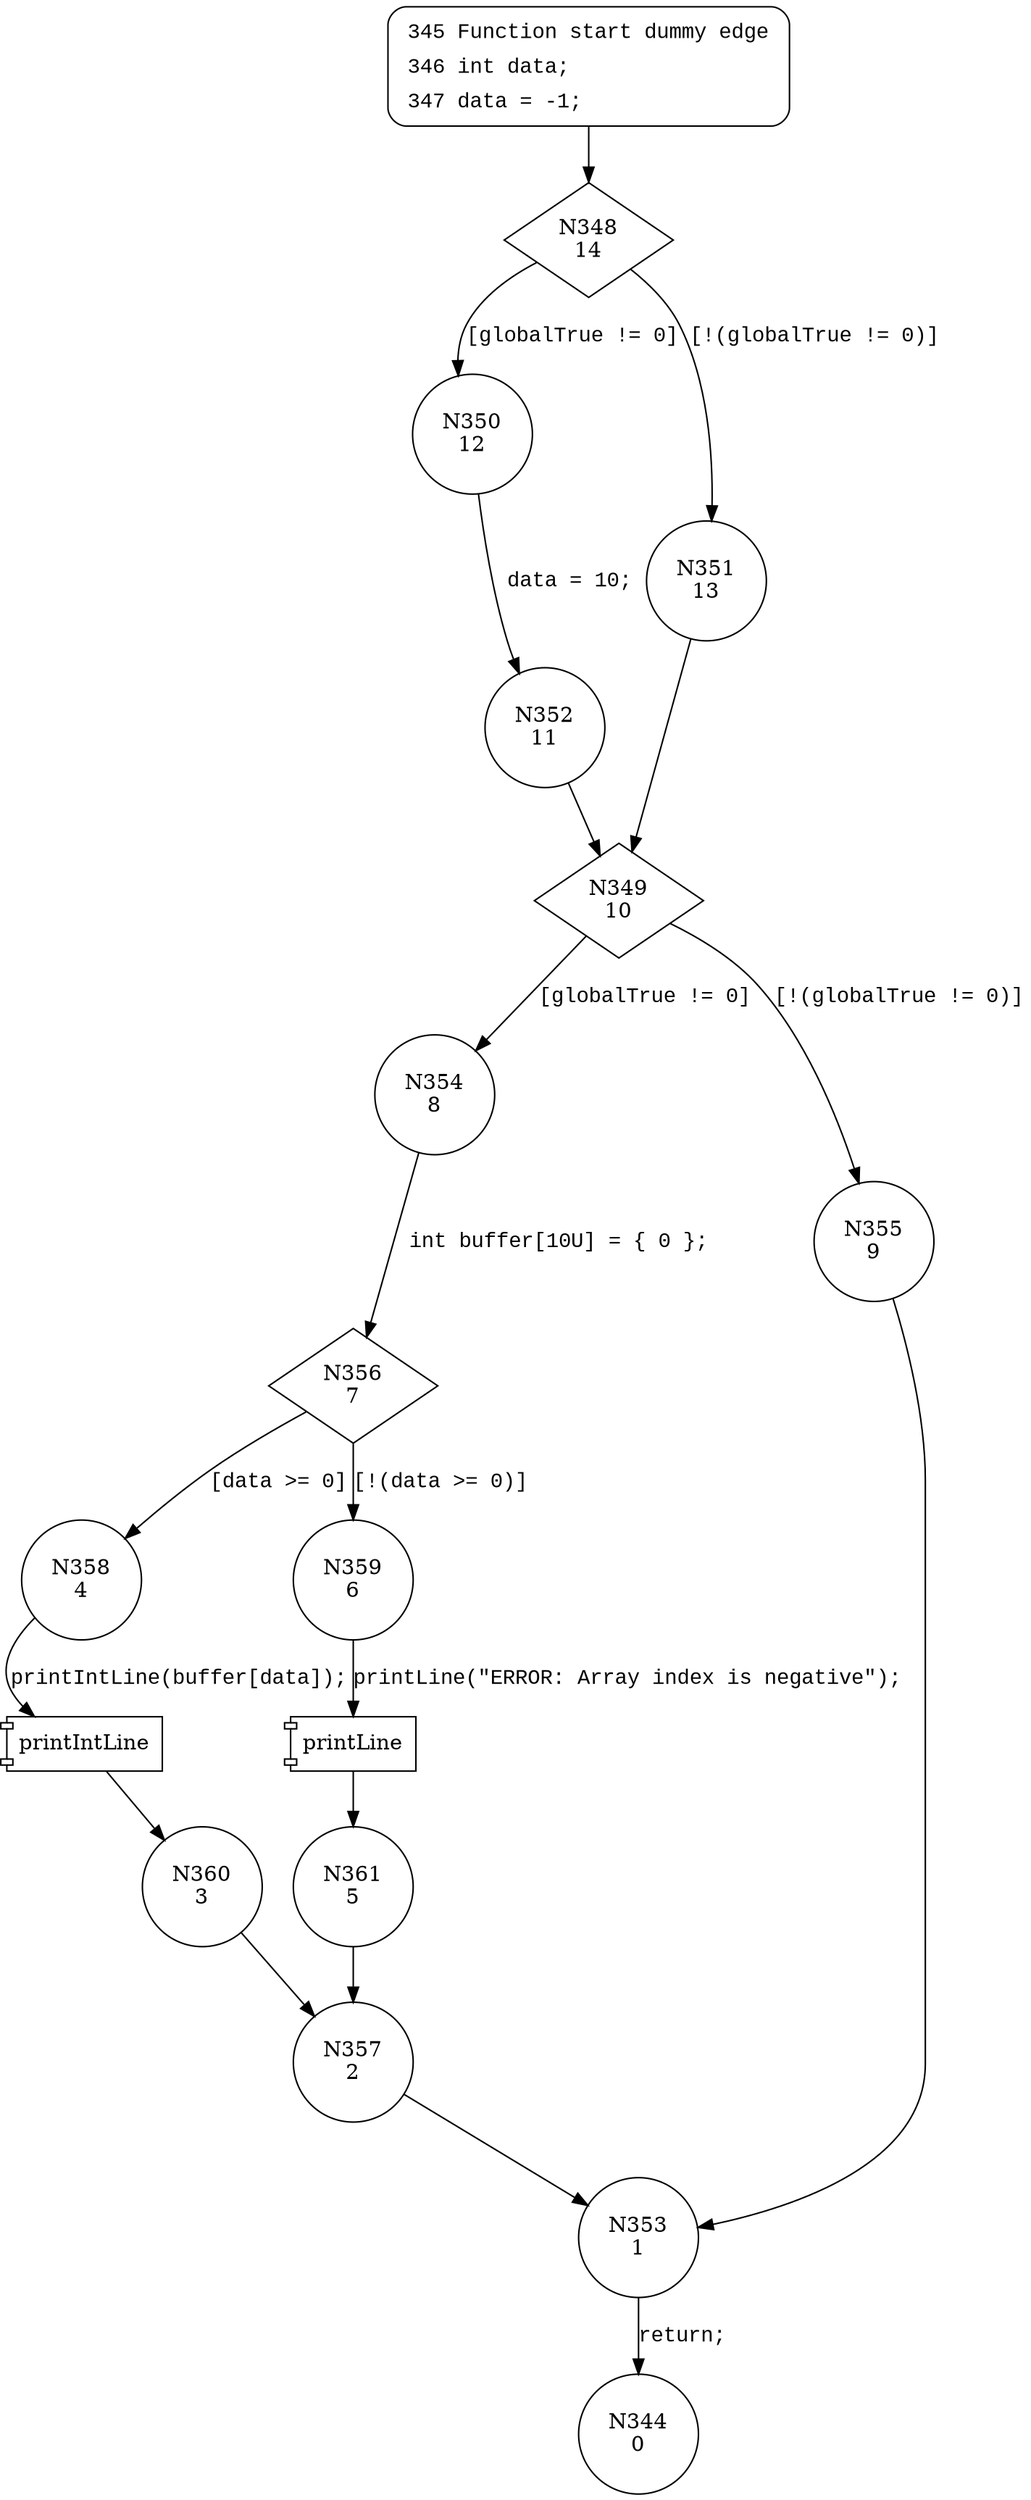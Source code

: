 digraph CWE126_Buffer_Overread__CWE129_large_10_bad {
348 [shape="diamond" label="N348\n14"]
350 [shape="circle" label="N350\n12"]
351 [shape="circle" label="N351\n13"]
349 [shape="diamond" label="N349\n10"]
354 [shape="circle" label="N354\n8"]
355 [shape="circle" label="N355\n9"]
353 [shape="circle" label="N353\n1"]
344 [shape="circle" label="N344\n0"]
356 [shape="diamond" label="N356\n7"]
358 [shape="circle" label="N358\n4"]
359 [shape="circle" label="N359\n6"]
361 [shape="circle" label="N361\n5"]
357 [shape="circle" label="N357\n2"]
360 [shape="circle" label="N360\n3"]
352 [shape="circle" label="N352\n11"]
345 [style="filled,bold" penwidth="1" fillcolor="white" fontname="Courier New" shape="Mrecord" label=<<table border="0" cellborder="0" cellpadding="3" bgcolor="white"><tr><td align="right">345</td><td align="left">Function start dummy edge</td></tr><tr><td align="right">346</td><td align="left">int data;</td></tr><tr><td align="right">347</td><td align="left">data = -1;</td></tr></table>>]
345 -> 348[label=""]
348 -> 350 [label="[globalTrue != 0]" fontname="Courier New"]
348 -> 351 [label="[!(globalTrue != 0)]" fontname="Courier New"]
349 -> 354 [label="[globalTrue != 0]" fontname="Courier New"]
349 -> 355 [label="[!(globalTrue != 0)]" fontname="Courier New"]
353 -> 344 [label="return;" fontname="Courier New"]
356 -> 358 [label="[data >= 0]" fontname="Courier New"]
356 -> 359 [label="[!(data >= 0)]" fontname="Courier New"]
100014 [shape="component" label="printLine"]
359 -> 100014 [label="printLine(\"ERROR: Array index is negative\");" fontname="Courier New"]
100014 -> 361 [label="" fontname="Courier New"]
357 -> 353 [label="" fontname="Courier New"]
100015 [shape="component" label="printIntLine"]
358 -> 100015 [label="printIntLine(buffer[data]);" fontname="Courier New"]
100015 -> 360 [label="" fontname="Courier New"]
350 -> 352 [label="data = 10;" fontname="Courier New"]
351 -> 349 [label="" fontname="Courier New"]
355 -> 353 [label="" fontname="Courier New"]
354 -> 356 [label="int buffer[10U] = { 0 };" fontname="Courier New"]
361 -> 357 [label="" fontname="Courier New"]
360 -> 357 [label="" fontname="Courier New"]
352 -> 349 [label="" fontname="Courier New"]
}